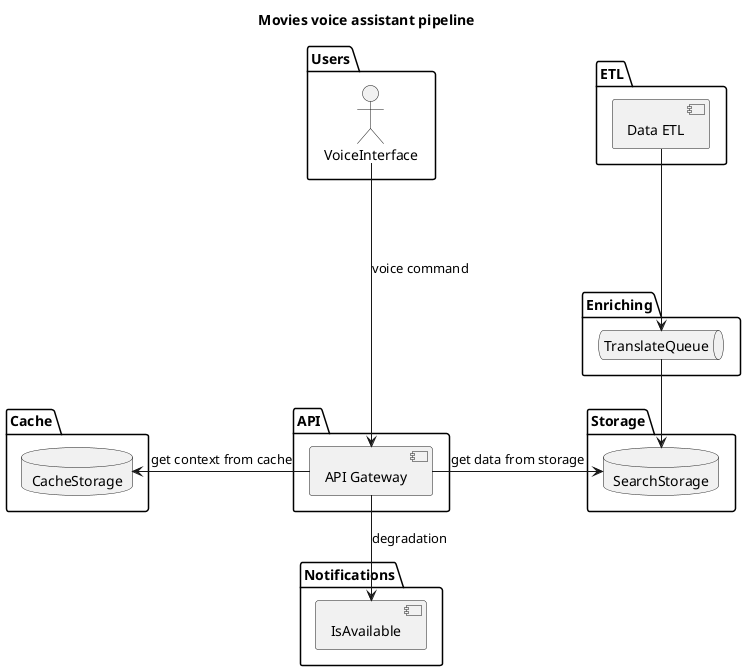 @startuml

title
<b>Movies voice assistant pipeline</b>
end title

package Users {
    actor VoiceInterface

}

package ETL {
    [Data ETL]
}

package API {
    [API Gateway]
}

package Storage {
   database SearchStorage
}

package Cache {
    database CacheStorage
}

package Enriching {
    queue TranslateQueue
}

package  Notifications {
    [IsAvailable]
}

VoiceInterface --down--> [API Gateway] : voice command

[API Gateway] -left-> CacheStorage : get context from cache

[API Gateway] -right-> SearchStorage : get data from storage

[Data ETL]  --down-> TranslateQueue
TranslateQueue -down-> SearchStorage

[API Gateway] --> [IsAvailable] : degradation

@enduml